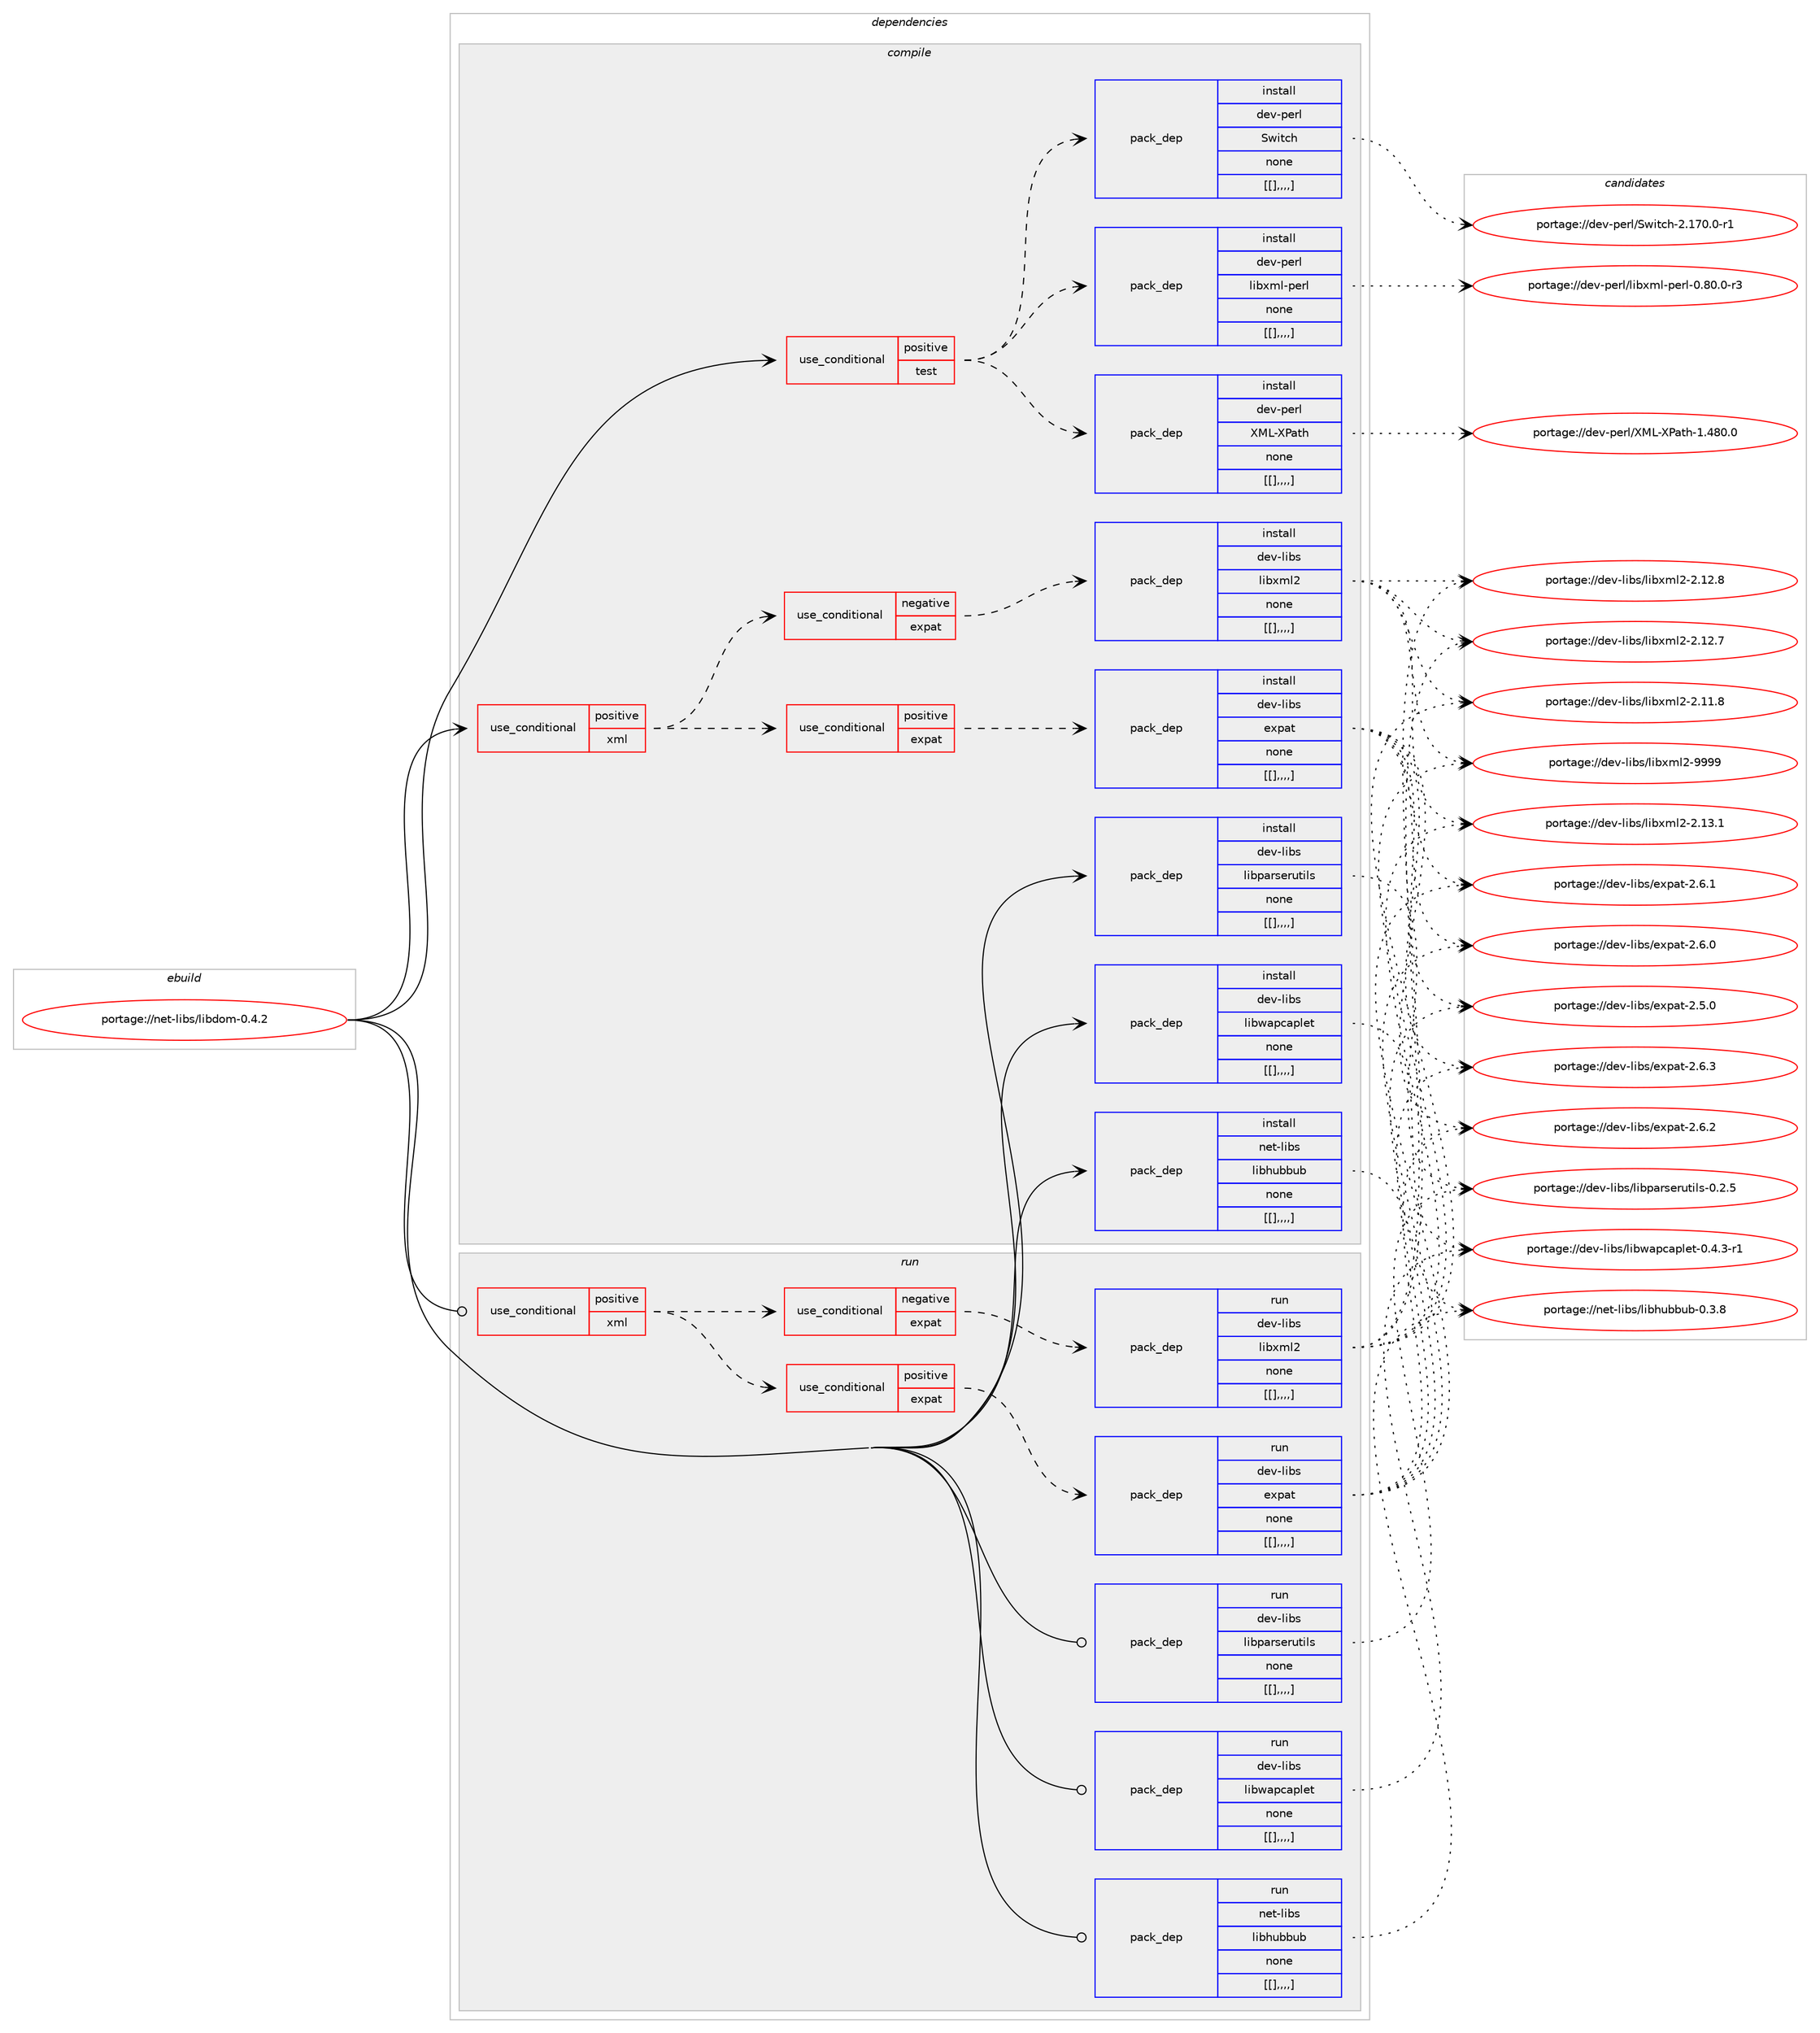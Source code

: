 digraph prolog {

# *************
# Graph options
# *************

newrank=true;
concentrate=true;
compound=true;
graph [rankdir=LR,fontname=Helvetica,fontsize=10,ranksep=1.5];#, ranksep=2.5, nodesep=0.2];
edge  [arrowhead=vee];
node  [fontname=Helvetica,fontsize=10];

# **********
# The ebuild
# **********

subgraph cluster_leftcol {
color=gray;
label=<<i>ebuild</i>>;
id [label="portage://net-libs/libdom-0.4.2", color=red, width=4, href="../net-libs/libdom-0.4.2.svg"];
}

# ****************
# The dependencies
# ****************

subgraph cluster_midcol {
color=gray;
label=<<i>dependencies</i>>;
subgraph cluster_compile {
fillcolor="#eeeeee";
style=filled;
label=<<i>compile</i>>;
subgraph cond100400 {
dependency383212 [label=<<TABLE BORDER="0" CELLBORDER="1" CELLSPACING="0" CELLPADDING="4"><TR><TD ROWSPAN="3" CELLPADDING="10">use_conditional</TD></TR><TR><TD>positive</TD></TR><TR><TD>test</TD></TR></TABLE>>, shape=none, color=red];
subgraph pack279877 {
dependency383230 [label=<<TABLE BORDER="0" CELLBORDER="1" CELLSPACING="0" CELLPADDING="4" WIDTH="220"><TR><TD ROWSPAN="6" CELLPADDING="30">pack_dep</TD></TR><TR><TD WIDTH="110">install</TD></TR><TR><TD>dev-perl</TD></TR><TR><TD>XML-XPath</TD></TR><TR><TD>none</TD></TR><TR><TD>[[],,,,]</TD></TR></TABLE>>, shape=none, color=blue];
}
dependency383212:e -> dependency383230:w [weight=20,style="dashed",arrowhead="vee"];
subgraph pack279881 {
dependency383232 [label=<<TABLE BORDER="0" CELLBORDER="1" CELLSPACING="0" CELLPADDING="4" WIDTH="220"><TR><TD ROWSPAN="6" CELLPADDING="30">pack_dep</TD></TR><TR><TD WIDTH="110">install</TD></TR><TR><TD>dev-perl</TD></TR><TR><TD>libxml-perl</TD></TR><TR><TD>none</TD></TR><TR><TD>[[],,,,]</TD></TR></TABLE>>, shape=none, color=blue];
}
dependency383212:e -> dependency383232:w [weight=20,style="dashed",arrowhead="vee"];
subgraph pack279893 {
dependency383272 [label=<<TABLE BORDER="0" CELLBORDER="1" CELLSPACING="0" CELLPADDING="4" WIDTH="220"><TR><TD ROWSPAN="6" CELLPADDING="30">pack_dep</TD></TR><TR><TD WIDTH="110">install</TD></TR><TR><TD>dev-perl</TD></TR><TR><TD>Switch</TD></TR><TR><TD>none</TD></TR><TR><TD>[[],,,,]</TD></TR></TABLE>>, shape=none, color=blue];
}
dependency383212:e -> dependency383272:w [weight=20,style="dashed",arrowhead="vee"];
}
id:e -> dependency383212:w [weight=20,style="solid",arrowhead="vee"];
subgraph cond100422 {
dependency383342 [label=<<TABLE BORDER="0" CELLBORDER="1" CELLSPACING="0" CELLPADDING="4"><TR><TD ROWSPAN="3" CELLPADDING="10">use_conditional</TD></TR><TR><TD>positive</TD></TR><TR><TD>xml</TD></TR></TABLE>>, shape=none, color=red];
subgraph cond100440 {
dependency383357 [label=<<TABLE BORDER="0" CELLBORDER="1" CELLSPACING="0" CELLPADDING="4"><TR><TD ROWSPAN="3" CELLPADDING="10">use_conditional</TD></TR><TR><TD>positive</TD></TR><TR><TD>expat</TD></TR></TABLE>>, shape=none, color=red];
subgraph pack279979 {
dependency383373 [label=<<TABLE BORDER="0" CELLBORDER="1" CELLSPACING="0" CELLPADDING="4" WIDTH="220"><TR><TD ROWSPAN="6" CELLPADDING="30">pack_dep</TD></TR><TR><TD WIDTH="110">install</TD></TR><TR><TD>dev-libs</TD></TR><TR><TD>expat</TD></TR><TR><TD>none</TD></TR><TR><TD>[[],,,,]</TD></TR></TABLE>>, shape=none, color=blue];
}
dependency383357:e -> dependency383373:w [weight=20,style="dashed",arrowhead="vee"];
}
dependency383342:e -> dependency383357:w [weight=20,style="dashed",arrowhead="vee"];
subgraph cond100450 {
dependency383423 [label=<<TABLE BORDER="0" CELLBORDER="1" CELLSPACING="0" CELLPADDING="4"><TR><TD ROWSPAN="3" CELLPADDING="10">use_conditional</TD></TR><TR><TD>negative</TD></TR><TR><TD>expat</TD></TR></TABLE>>, shape=none, color=red];
subgraph pack280019 {
dependency383426 [label=<<TABLE BORDER="0" CELLBORDER="1" CELLSPACING="0" CELLPADDING="4" WIDTH="220"><TR><TD ROWSPAN="6" CELLPADDING="30">pack_dep</TD></TR><TR><TD WIDTH="110">install</TD></TR><TR><TD>dev-libs</TD></TR><TR><TD>libxml2</TD></TR><TR><TD>none</TD></TR><TR><TD>[[],,,,]</TD></TR></TABLE>>, shape=none, color=blue];
}
dependency383423:e -> dependency383426:w [weight=20,style="dashed",arrowhead="vee"];
}
dependency383342:e -> dependency383423:w [weight=20,style="dashed",arrowhead="vee"];
}
id:e -> dependency383342:w [weight=20,style="solid",arrowhead="vee"];
subgraph pack280030 {
dependency383445 [label=<<TABLE BORDER="0" CELLBORDER="1" CELLSPACING="0" CELLPADDING="4" WIDTH="220"><TR><TD ROWSPAN="6" CELLPADDING="30">pack_dep</TD></TR><TR><TD WIDTH="110">install</TD></TR><TR><TD>dev-libs</TD></TR><TR><TD>libparserutils</TD></TR><TR><TD>none</TD></TR><TR><TD>[[],,,,]</TD></TR></TABLE>>, shape=none, color=blue];
}
id:e -> dependency383445:w [weight=20,style="solid",arrowhead="vee"];
subgraph pack280060 {
dependency383483 [label=<<TABLE BORDER="0" CELLBORDER="1" CELLSPACING="0" CELLPADDING="4" WIDTH="220"><TR><TD ROWSPAN="6" CELLPADDING="30">pack_dep</TD></TR><TR><TD WIDTH="110">install</TD></TR><TR><TD>dev-libs</TD></TR><TR><TD>libwapcaplet</TD></TR><TR><TD>none</TD></TR><TR><TD>[[],,,,]</TD></TR></TABLE>>, shape=none, color=blue];
}
id:e -> dependency383483:w [weight=20,style="solid",arrowhead="vee"];
subgraph pack280063 {
dependency383486 [label=<<TABLE BORDER="0" CELLBORDER="1" CELLSPACING="0" CELLPADDING="4" WIDTH="220"><TR><TD ROWSPAN="6" CELLPADDING="30">pack_dep</TD></TR><TR><TD WIDTH="110">install</TD></TR><TR><TD>net-libs</TD></TR><TR><TD>libhubbub</TD></TR><TR><TD>none</TD></TR><TR><TD>[[],,,,]</TD></TR></TABLE>>, shape=none, color=blue];
}
id:e -> dependency383486:w [weight=20,style="solid",arrowhead="vee"];
}
subgraph cluster_compileandrun {
fillcolor="#eeeeee";
style=filled;
label=<<i>compile and run</i>>;
}
subgraph cluster_run {
fillcolor="#eeeeee";
style=filled;
label=<<i>run</i>>;
subgraph cond100488 {
dependency383518 [label=<<TABLE BORDER="0" CELLBORDER="1" CELLSPACING="0" CELLPADDING="4"><TR><TD ROWSPAN="3" CELLPADDING="10">use_conditional</TD></TR><TR><TD>positive</TD></TR><TR><TD>xml</TD></TR></TABLE>>, shape=none, color=red];
subgraph cond100497 {
dependency383557 [label=<<TABLE BORDER="0" CELLBORDER="1" CELLSPACING="0" CELLPADDING="4"><TR><TD ROWSPAN="3" CELLPADDING="10">use_conditional</TD></TR><TR><TD>positive</TD></TR><TR><TD>expat</TD></TR></TABLE>>, shape=none, color=red];
subgraph pack280114 {
dependency383570 [label=<<TABLE BORDER="0" CELLBORDER="1" CELLSPACING="0" CELLPADDING="4" WIDTH="220"><TR><TD ROWSPAN="6" CELLPADDING="30">pack_dep</TD></TR><TR><TD WIDTH="110">run</TD></TR><TR><TD>dev-libs</TD></TR><TR><TD>expat</TD></TR><TR><TD>none</TD></TR><TR><TD>[[],,,,]</TD></TR></TABLE>>, shape=none, color=blue];
}
dependency383557:e -> dependency383570:w [weight=20,style="dashed",arrowhead="vee"];
}
dependency383518:e -> dependency383557:w [weight=20,style="dashed",arrowhead="vee"];
subgraph cond100519 {
dependency383588 [label=<<TABLE BORDER="0" CELLBORDER="1" CELLSPACING="0" CELLPADDING="4"><TR><TD ROWSPAN="3" CELLPADDING="10">use_conditional</TD></TR><TR><TD>negative</TD></TR><TR><TD>expat</TD></TR></TABLE>>, shape=none, color=red];
subgraph pack280125 {
dependency383605 [label=<<TABLE BORDER="0" CELLBORDER="1" CELLSPACING="0" CELLPADDING="4" WIDTH="220"><TR><TD ROWSPAN="6" CELLPADDING="30">pack_dep</TD></TR><TR><TD WIDTH="110">run</TD></TR><TR><TD>dev-libs</TD></TR><TR><TD>libxml2</TD></TR><TR><TD>none</TD></TR><TR><TD>[[],,,,]</TD></TR></TABLE>>, shape=none, color=blue];
}
dependency383588:e -> dependency383605:w [weight=20,style="dashed",arrowhead="vee"];
}
dependency383518:e -> dependency383588:w [weight=20,style="dashed",arrowhead="vee"];
}
id:e -> dependency383518:w [weight=20,style="solid",arrowhead="odot"];
subgraph pack280140 {
dependency383626 [label=<<TABLE BORDER="0" CELLBORDER="1" CELLSPACING="0" CELLPADDING="4" WIDTH="220"><TR><TD ROWSPAN="6" CELLPADDING="30">pack_dep</TD></TR><TR><TD WIDTH="110">run</TD></TR><TR><TD>dev-libs</TD></TR><TR><TD>libparserutils</TD></TR><TR><TD>none</TD></TR><TR><TD>[[],,,,]</TD></TR></TABLE>>, shape=none, color=blue];
}
id:e -> dependency383626:w [weight=20,style="solid",arrowhead="odot"];
subgraph pack280163 {
dependency383663 [label=<<TABLE BORDER="0" CELLBORDER="1" CELLSPACING="0" CELLPADDING="4" WIDTH="220"><TR><TD ROWSPAN="6" CELLPADDING="30">pack_dep</TD></TR><TR><TD WIDTH="110">run</TD></TR><TR><TD>dev-libs</TD></TR><TR><TD>libwapcaplet</TD></TR><TR><TD>none</TD></TR><TR><TD>[[],,,,]</TD></TR></TABLE>>, shape=none, color=blue];
}
id:e -> dependency383663:w [weight=20,style="solid",arrowhead="odot"];
subgraph pack280185 {
dependency383676 [label=<<TABLE BORDER="0" CELLBORDER="1" CELLSPACING="0" CELLPADDING="4" WIDTH="220"><TR><TD ROWSPAN="6" CELLPADDING="30">pack_dep</TD></TR><TR><TD WIDTH="110">run</TD></TR><TR><TD>net-libs</TD></TR><TR><TD>libhubbub</TD></TR><TR><TD>none</TD></TR><TR><TD>[[],,,,]</TD></TR></TABLE>>, shape=none, color=blue];
}
id:e -> dependency383676:w [weight=20,style="solid",arrowhead="odot"];
}
}

# **************
# The candidates
# **************

subgraph cluster_choices {
rank=same;
color=gray;
label=<<i>candidates</i>>;

subgraph choice279607 {
color=black;
nodesep=1;
choice1001011184511210111410847887776458880971161044549465256484648 [label="portage://dev-perl/XML-XPath-1.480.0", color=red, width=4,href="../dev-perl/XML-XPath-1.480.0.svg"];
dependency383230:e -> choice1001011184511210111410847887776458880971161044549465256484648:w [style=dotted,weight="100"];
}
subgraph choice279642 {
color=black;
nodesep=1;
choice10010111845112101114108471081059812010910845112101114108454846564846484511451 [label="portage://dev-perl/libxml-perl-0.80.0-r3", color=red, width=4,href="../dev-perl/libxml-perl-0.80.0-r3.svg"];
dependency383232:e -> choice10010111845112101114108471081059812010910845112101114108454846564846484511451:w [style=dotted,weight="100"];
}
subgraph choice279659 {
color=black;
nodesep=1;
choice1001011184511210111410847831191051169910445504649554846484511449 [label="portage://dev-perl/Switch-2.170.0-r1", color=red, width=4,href="../dev-perl/Switch-2.170.0-r1.svg"];
dependency383272:e -> choice1001011184511210111410847831191051169910445504649554846484511449:w [style=dotted,weight="100"];
}
subgraph choice279662 {
color=black;
nodesep=1;
choice10010111845108105981154710112011297116455046544651 [label="portage://dev-libs/expat-2.6.3", color=red, width=4,href="../dev-libs/expat-2.6.3.svg"];
choice10010111845108105981154710112011297116455046544650 [label="portage://dev-libs/expat-2.6.2", color=red, width=4,href="../dev-libs/expat-2.6.2.svg"];
choice10010111845108105981154710112011297116455046544649 [label="portage://dev-libs/expat-2.6.1", color=red, width=4,href="../dev-libs/expat-2.6.1.svg"];
choice10010111845108105981154710112011297116455046544648 [label="portage://dev-libs/expat-2.6.0", color=red, width=4,href="../dev-libs/expat-2.6.0.svg"];
choice10010111845108105981154710112011297116455046534648 [label="portage://dev-libs/expat-2.5.0", color=red, width=4,href="../dev-libs/expat-2.5.0.svg"];
dependency383373:e -> choice10010111845108105981154710112011297116455046544651:w [style=dotted,weight="100"];
dependency383373:e -> choice10010111845108105981154710112011297116455046544650:w [style=dotted,weight="100"];
dependency383373:e -> choice10010111845108105981154710112011297116455046544649:w [style=dotted,weight="100"];
dependency383373:e -> choice10010111845108105981154710112011297116455046544648:w [style=dotted,weight="100"];
dependency383373:e -> choice10010111845108105981154710112011297116455046534648:w [style=dotted,weight="100"];
}
subgraph choice279683 {
color=black;
nodesep=1;
choice10010111845108105981154710810598120109108504557575757 [label="portage://dev-libs/libxml2-9999", color=red, width=4,href="../dev-libs/libxml2-9999.svg"];
choice100101118451081059811547108105981201091085045504649514649 [label="portage://dev-libs/libxml2-2.13.1", color=red, width=4,href="../dev-libs/libxml2-2.13.1.svg"];
choice100101118451081059811547108105981201091085045504649504656 [label="portage://dev-libs/libxml2-2.12.8", color=red, width=4,href="../dev-libs/libxml2-2.12.8.svg"];
choice100101118451081059811547108105981201091085045504649504655 [label="portage://dev-libs/libxml2-2.12.7", color=red, width=4,href="../dev-libs/libxml2-2.12.7.svg"];
choice100101118451081059811547108105981201091085045504649494656 [label="portage://dev-libs/libxml2-2.11.8", color=red, width=4,href="../dev-libs/libxml2-2.11.8.svg"];
dependency383426:e -> choice10010111845108105981154710810598120109108504557575757:w [style=dotted,weight="100"];
dependency383426:e -> choice100101118451081059811547108105981201091085045504649514649:w [style=dotted,weight="100"];
dependency383426:e -> choice100101118451081059811547108105981201091085045504649504656:w [style=dotted,weight="100"];
dependency383426:e -> choice100101118451081059811547108105981201091085045504649504655:w [style=dotted,weight="100"];
dependency383426:e -> choice100101118451081059811547108105981201091085045504649494656:w [style=dotted,weight="100"];
}
subgraph choice279690 {
color=black;
nodesep=1;
choice1001011184510810598115471081059811297114115101114117116105108115454846504653 [label="portage://dev-libs/libparserutils-0.2.5", color=red, width=4,href="../dev-libs/libparserutils-0.2.5.svg"];
dependency383445:e -> choice1001011184510810598115471081059811297114115101114117116105108115454846504653:w [style=dotted,weight="100"];
}
subgraph choice279691 {
color=black;
nodesep=1;
choice100101118451081059811547108105981199711299971121081011164548465246514511449 [label="portage://dev-libs/libwapcaplet-0.4.3-r1", color=red, width=4,href="../dev-libs/libwapcaplet-0.4.3-r1.svg"];
dependency383483:e -> choice100101118451081059811547108105981199711299971121081011164548465246514511449:w [style=dotted,weight="100"];
}
subgraph choice279710 {
color=black;
nodesep=1;
choice11010111645108105981154710810598104117989811798454846514656 [label="portage://net-libs/libhubbub-0.3.8", color=red, width=4,href="../net-libs/libhubbub-0.3.8.svg"];
dependency383486:e -> choice11010111645108105981154710810598104117989811798454846514656:w [style=dotted,weight="100"];
}
subgraph choice279786 {
color=black;
nodesep=1;
choice10010111845108105981154710112011297116455046544651 [label="portage://dev-libs/expat-2.6.3", color=red, width=4,href="../dev-libs/expat-2.6.3.svg"];
choice10010111845108105981154710112011297116455046544650 [label="portage://dev-libs/expat-2.6.2", color=red, width=4,href="../dev-libs/expat-2.6.2.svg"];
choice10010111845108105981154710112011297116455046544649 [label="portage://dev-libs/expat-2.6.1", color=red, width=4,href="../dev-libs/expat-2.6.1.svg"];
choice10010111845108105981154710112011297116455046544648 [label="portage://dev-libs/expat-2.6.0", color=red, width=4,href="../dev-libs/expat-2.6.0.svg"];
choice10010111845108105981154710112011297116455046534648 [label="portage://dev-libs/expat-2.5.0", color=red, width=4,href="../dev-libs/expat-2.5.0.svg"];
dependency383570:e -> choice10010111845108105981154710112011297116455046544651:w [style=dotted,weight="100"];
dependency383570:e -> choice10010111845108105981154710112011297116455046544650:w [style=dotted,weight="100"];
dependency383570:e -> choice10010111845108105981154710112011297116455046544649:w [style=dotted,weight="100"];
dependency383570:e -> choice10010111845108105981154710112011297116455046544648:w [style=dotted,weight="100"];
dependency383570:e -> choice10010111845108105981154710112011297116455046534648:w [style=dotted,weight="100"];
}
subgraph choice279800 {
color=black;
nodesep=1;
choice10010111845108105981154710810598120109108504557575757 [label="portage://dev-libs/libxml2-9999", color=red, width=4,href="../dev-libs/libxml2-9999.svg"];
choice100101118451081059811547108105981201091085045504649514649 [label="portage://dev-libs/libxml2-2.13.1", color=red, width=4,href="../dev-libs/libxml2-2.13.1.svg"];
choice100101118451081059811547108105981201091085045504649504656 [label="portage://dev-libs/libxml2-2.12.8", color=red, width=4,href="../dev-libs/libxml2-2.12.8.svg"];
choice100101118451081059811547108105981201091085045504649504655 [label="portage://dev-libs/libxml2-2.12.7", color=red, width=4,href="../dev-libs/libxml2-2.12.7.svg"];
choice100101118451081059811547108105981201091085045504649494656 [label="portage://dev-libs/libxml2-2.11.8", color=red, width=4,href="../dev-libs/libxml2-2.11.8.svg"];
dependency383605:e -> choice10010111845108105981154710810598120109108504557575757:w [style=dotted,weight="100"];
dependency383605:e -> choice100101118451081059811547108105981201091085045504649514649:w [style=dotted,weight="100"];
dependency383605:e -> choice100101118451081059811547108105981201091085045504649504656:w [style=dotted,weight="100"];
dependency383605:e -> choice100101118451081059811547108105981201091085045504649504655:w [style=dotted,weight="100"];
dependency383605:e -> choice100101118451081059811547108105981201091085045504649494656:w [style=dotted,weight="100"];
}
subgraph choice279824 {
color=black;
nodesep=1;
choice1001011184510810598115471081059811297114115101114117116105108115454846504653 [label="portage://dev-libs/libparserutils-0.2.5", color=red, width=4,href="../dev-libs/libparserutils-0.2.5.svg"];
dependency383626:e -> choice1001011184510810598115471081059811297114115101114117116105108115454846504653:w [style=dotted,weight="100"];
}
subgraph choice279825 {
color=black;
nodesep=1;
choice100101118451081059811547108105981199711299971121081011164548465246514511449 [label="portage://dev-libs/libwapcaplet-0.4.3-r1", color=red, width=4,href="../dev-libs/libwapcaplet-0.4.3-r1.svg"];
dependency383663:e -> choice100101118451081059811547108105981199711299971121081011164548465246514511449:w [style=dotted,weight="100"];
}
subgraph choice279829 {
color=black;
nodesep=1;
choice11010111645108105981154710810598104117989811798454846514656 [label="portage://net-libs/libhubbub-0.3.8", color=red, width=4,href="../net-libs/libhubbub-0.3.8.svg"];
dependency383676:e -> choice11010111645108105981154710810598104117989811798454846514656:w [style=dotted,weight="100"];
}
}

}
